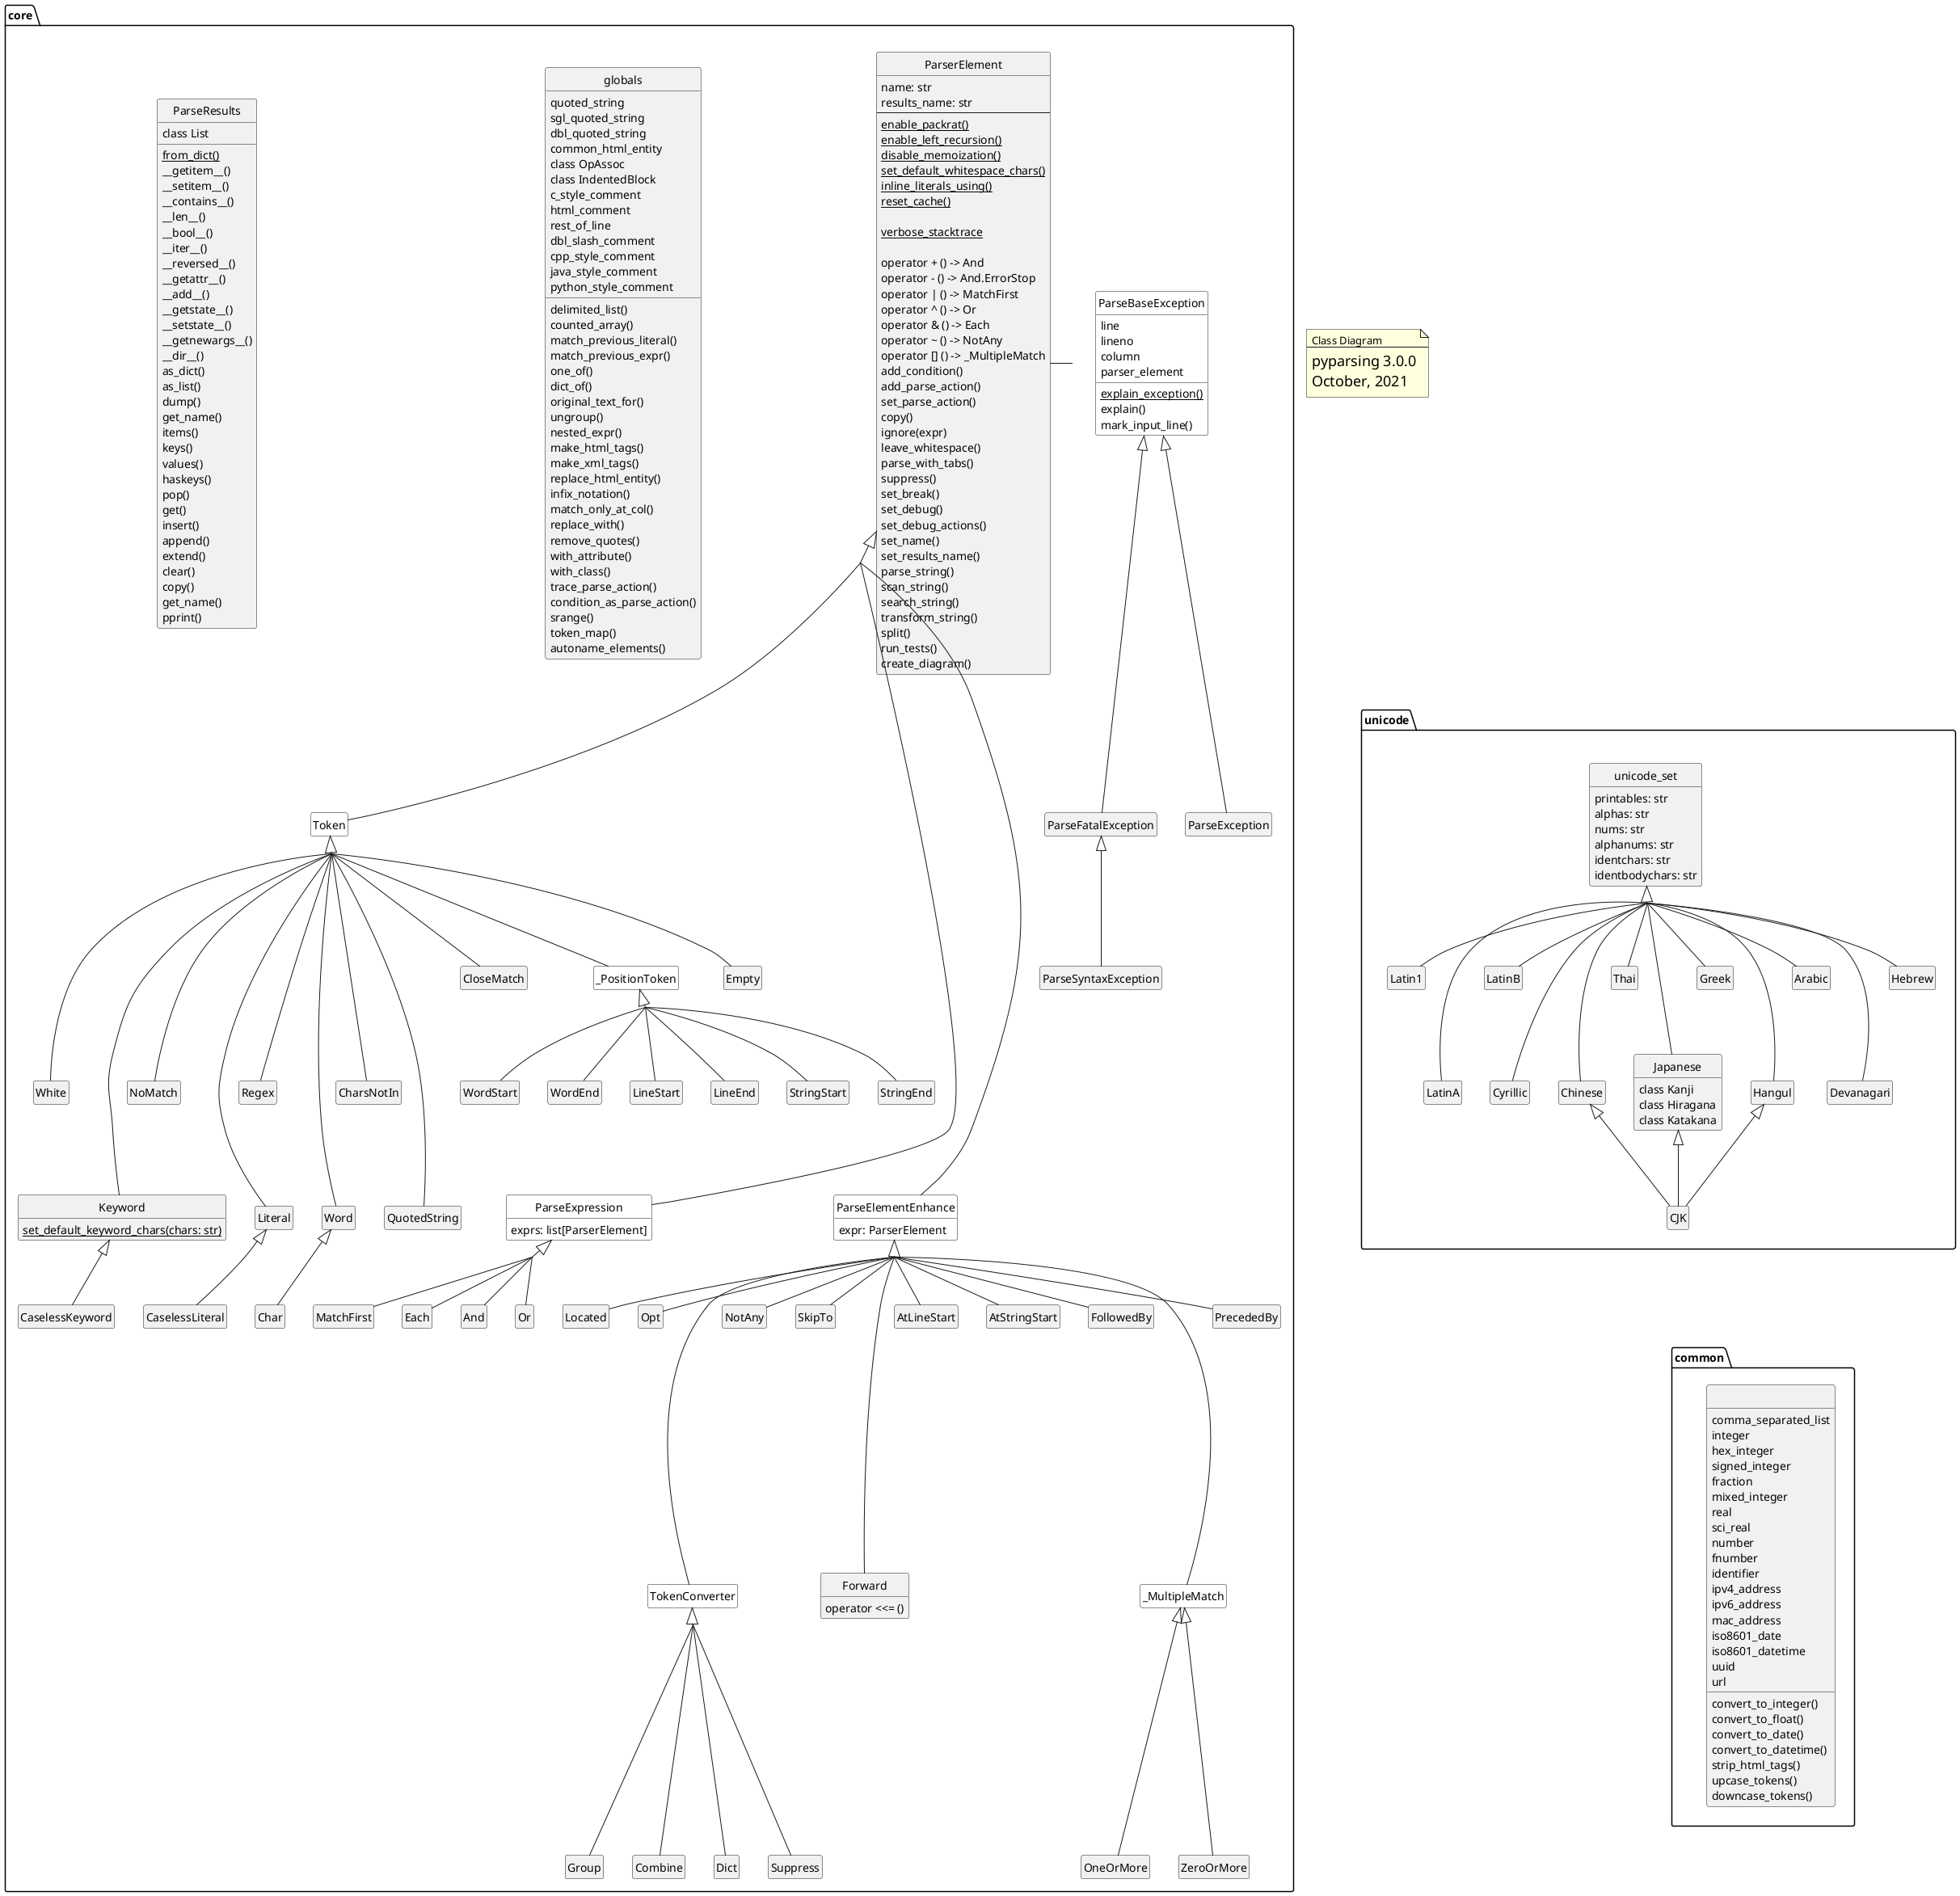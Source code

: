 @startuml
'https://plantuml.com/class-diagram

top to bottom direction
hide circle
hide empty members
'hide empty methods
skinparam groupInheritance 3

note as N1
Class Diagram
---
<size 18>pyparsing 3.0.0
<size 18>October, 2021
end note

N1 <-[hidden]- unicode

package core {

class globals {
quoted_string
sgl_quoted_string
dbl_quoted_string
delimited_list()
counted_array()
match_previous_literal()
match_previous_expr()
one_of()
dict_of()
original_text_for()
ungroup()
nested_expr()
make_html_tags()
make_xml_tags()
common_html_entity
replace_html_entity()
class OpAssoc
infix_notation()
class IndentedBlock
c_style_comment
html_comment
rest_of_line
dbl_slash_comment
cpp_style_comment
java_style_comment
python_style_comment
match_only_at_col()
replace_with()
remove_quotes()
with_attribute()
with_class()
trace_parse_action()
condition_as_parse_action()
srange()
token_map()
autoname_elements()
}

class ParseResults {
class List
{static}from_dict()
__getitem__()
__setitem__()
__contains__()
__len__()
__bool__()
__iter__()
__reversed__()
__getattr__()
__add__()
__getstate__()
__setstate__()
__getnewargs__()
__dir__()
as_dict()
as_list()
dump()
get_name()
items()
keys()
values()
haskeys()
pop()
get()
insert()
append()
extend()
clear()
copy()
get_name()
pprint()
}

class ParseBaseException #ffffff {
{static} explain_exception()
explain()
mark_input_line()
line
lineno
column
parser_element
}
class ParseException
class ParseFatalException
class ParseSyntaxException

ParseBaseException <|-- ParseException
ParseBaseException <|-- ParseFatalException
ParseFatalException <|-- ParseSyntaxException

class ParserElement {
name: str
results_name: str
---
{classifier} enable_packrat()
{classifier} enable_left_recursion()
{classifier} disable_memoization()
{classifier} set_default_whitespace_chars()
{classifier} inline_literals_using()
{classifier} reset_cache()

{static} verbose_stacktrace

operator + () -> And
operator - () -> And.ErrorStop
operator | () -> MatchFirst
operator ^ () -> Or
operator & () -> Each
operator ~ () -> NotAny
operator [] () -> _MultipleMatch
add_condition()
add_parse_action()
set_parse_action()
copy()
ignore(expr)
leave_whitespace()
parse_with_tabs()
suppress()
set_break()
set_debug()
set_debug_actions()
set_name()
set_results_name()
parse_string()
scan_string()
search_string()
transform_string()
split()
run_tests()
create_diagram()
}
class Token #ffffff
class ParseExpression #ffffff {
exprs: list[ParserElement]
}
class ParseElementEnhance #ffffff {
expr: ParserElement
}
class _PositionToken  #ffffff
class Char
class Empty
class White
class Keyword {
{static} set_default_keyword_chars(chars: str)
}
class CaselessKeyword
class NoMatch
class Literal
class Regex
class Word {
'Word(init_chars: str, body_chars: str, min: int, \nmax: int, exact: int, as_keyword: bool, exclude_chars: str)
}
class CharsNotIn
class QuotedString

class And
class Or
class MatchFirst
class Each

class OneOrMore
class ZeroOrMore
class SkipTo
class Group
class Forward {
operator <<= ()
}

class LineStart
class LineEnd
class StringStart
class StringEnd
class WordStart
class WordEnd
class AtLineStart
class AtStringStart

class FollowedBy
class _MultipleMatch #ffffff
class PrecededBy
class Located
class Opt
class TokenConverter #ffffff

class Combine
class Group
class Dict
class Suppress

ParserElement <|-- Token
ParserElement <|----- ParseExpression
Token <|-- _PositionToken
ParserElement <|----- ParseElementEnhance

'ParseElementEnhance ---> ParserElement
'ParseExpression ---> "*" ParserElement


Token <|-- Empty
Token <|-- CloseMatch
Token <|--- NoMatch
Token <|---- Literal
Token <|---- Word
Token <|---- Keyword
Token <|--- Regex
Token <|--- CharsNotIn
Token <|--- White
Token <|---- QuotedString
Word <|-- Char
Literal <|-- CaselessLiteral
Keyword <|-- CaselessKeyword

ParseExpression <|-- And
ParseExpression <|-- Or
ParseExpression <|-- MatchFirst
ParseExpression <|-- Each

ParseElementEnhance <|-- SkipTo
ParseElementEnhance <|--- Forward
ParseElementEnhance <|-- Located
ParseElementEnhance <|--- _MultipleMatch
_MultipleMatch <|-- OneOrMore
_MultipleMatch <|-- ZeroOrMore
ParseElementEnhance <|-- NotAny
ParseElementEnhance <|-- FollowedBy
ParseElementEnhance <|-- PrecededBy
ParseElementEnhance <|-- Opt
ParseElementEnhance <|--- TokenConverter
ParseElementEnhance <|-- AtStringStart
ParseElementEnhance <|-- AtLineStart
TokenConverter <|-- Group
TokenConverter <|-- Dict
TokenConverter <|-- Suppress
TokenConverter <|-- Combine

_PositionToken <|-- LineStart
_PositionToken <|-- LineEnd
_PositionToken <|-- WordStart
_PositionToken <|-- WordEnd
_PositionToken <|-- StringStart
_PositionToken <|-- StringEnd

}

package common {
class " " {
comma_separated_list
convert_to_integer()
convert_to_float()
integer
hex_integer
signed_integer
fraction
mixed_integer
real
sci_real
number
fnumber
identifier
ipv4_address
ipv6_address
mac_address
convert_to_date()
convert_to_datetime()
iso8601_date
iso8601_datetime
uuid
strip_html_tags()
upcase_tokens()
downcase_tokens()
url
}

}
package unicode {
class unicode_set {
printables: str
alphas: str
nums: str
alphanums: str
identchars: str
identbodychars: str
}
class Latin1
class LatinA
class LatinB
class Cyrillic
class Chinese
class Thai
class Japanese {
class Kanji
class Hiragana
class Katakana
}
class Greek
class Hangul
class Arabic
class Devanagari
class Hebrew
unicode_set <|-- Latin1
unicode_set <|--- LatinA
unicode_set <|-- LatinB
unicode_set <|-- Greek
unicode_set <|--- Cyrillic
unicode_set <|--- Chinese
unicode_set <|--- Japanese
unicode_set <|--- Hangul
Chinese <|-- CJK
Japanese <|-- CJK
Hangul <|-- CJK
unicode_set <|-- Thai
unicode_set <|-- Arabic
unicode_set <|-- Hebrew
unicode_set <|--- Devanagari

}

ParserElement <-[hidden] ParseBaseException
'ParseBaseException <-[hidden] globals
'globals <-[hidden] ParserElement
CJK <-[hidden]-- common

@enduml